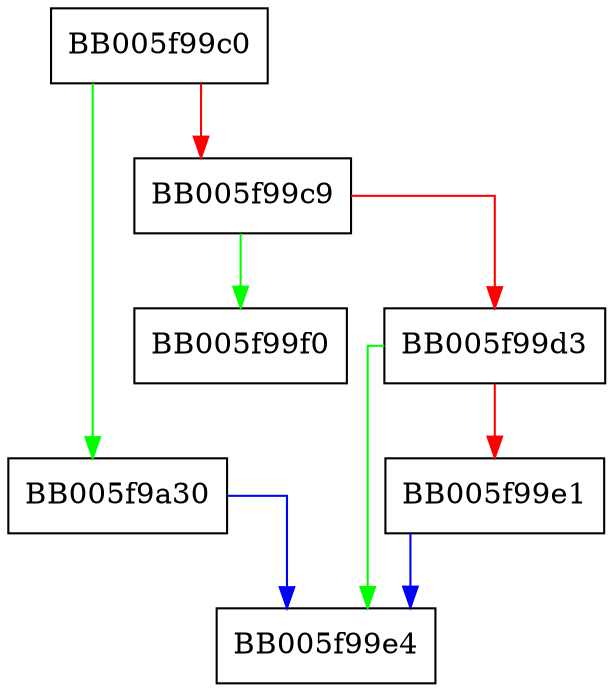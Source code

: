 digraph OSSL_PARAM_set_octet_ptr {
  node [shape="box"];
  graph [splines=ortho];
  BB005f99c0 -> BB005f9a30 [color="green"];
  BB005f99c0 -> BB005f99c9 [color="red"];
  BB005f99c9 -> BB005f99f0 [color="green"];
  BB005f99c9 -> BB005f99d3 [color="red"];
  BB005f99d3 -> BB005f99e4 [color="green"];
  BB005f99d3 -> BB005f99e1 [color="red"];
  BB005f99e1 -> BB005f99e4 [color="blue"];
  BB005f9a30 -> BB005f99e4 [color="blue"];
}